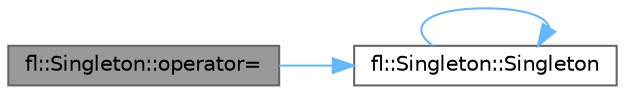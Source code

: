 digraph "fl::Singleton::operator="
{
 // LATEX_PDF_SIZE
  bgcolor="transparent";
  edge [fontname=Helvetica,fontsize=10,labelfontname=Helvetica,labelfontsize=10];
  node [fontname=Helvetica,fontsize=10,shape=box,height=0.2,width=0.4];
  rankdir="LR";
  Node1 [id="Node000001",label="fl::Singleton::operator=",height=0.2,width=0.4,color="gray40", fillcolor="grey60", style="filled", fontcolor="black",tooltip=" "];
  Node1 -> Node2 [id="edge1_Node000001_Node000002",color="steelblue1",style="solid",tooltip=" "];
  Node2 [id="Node000002",label="fl::Singleton::Singleton",height=0.2,width=0.4,color="grey40", fillcolor="white", style="filled",URL="$d9/d5b/classfl_1_1_singleton_aed43031a42dbb7f7953ba4d54a70e7fc.html#aed43031a42dbb7f7953ba4d54a70e7fc",tooltip=" "];
  Node2 -> Node2 [id="edge2_Node000002_Node000002",color="steelblue1",style="solid",tooltip=" "];
}
